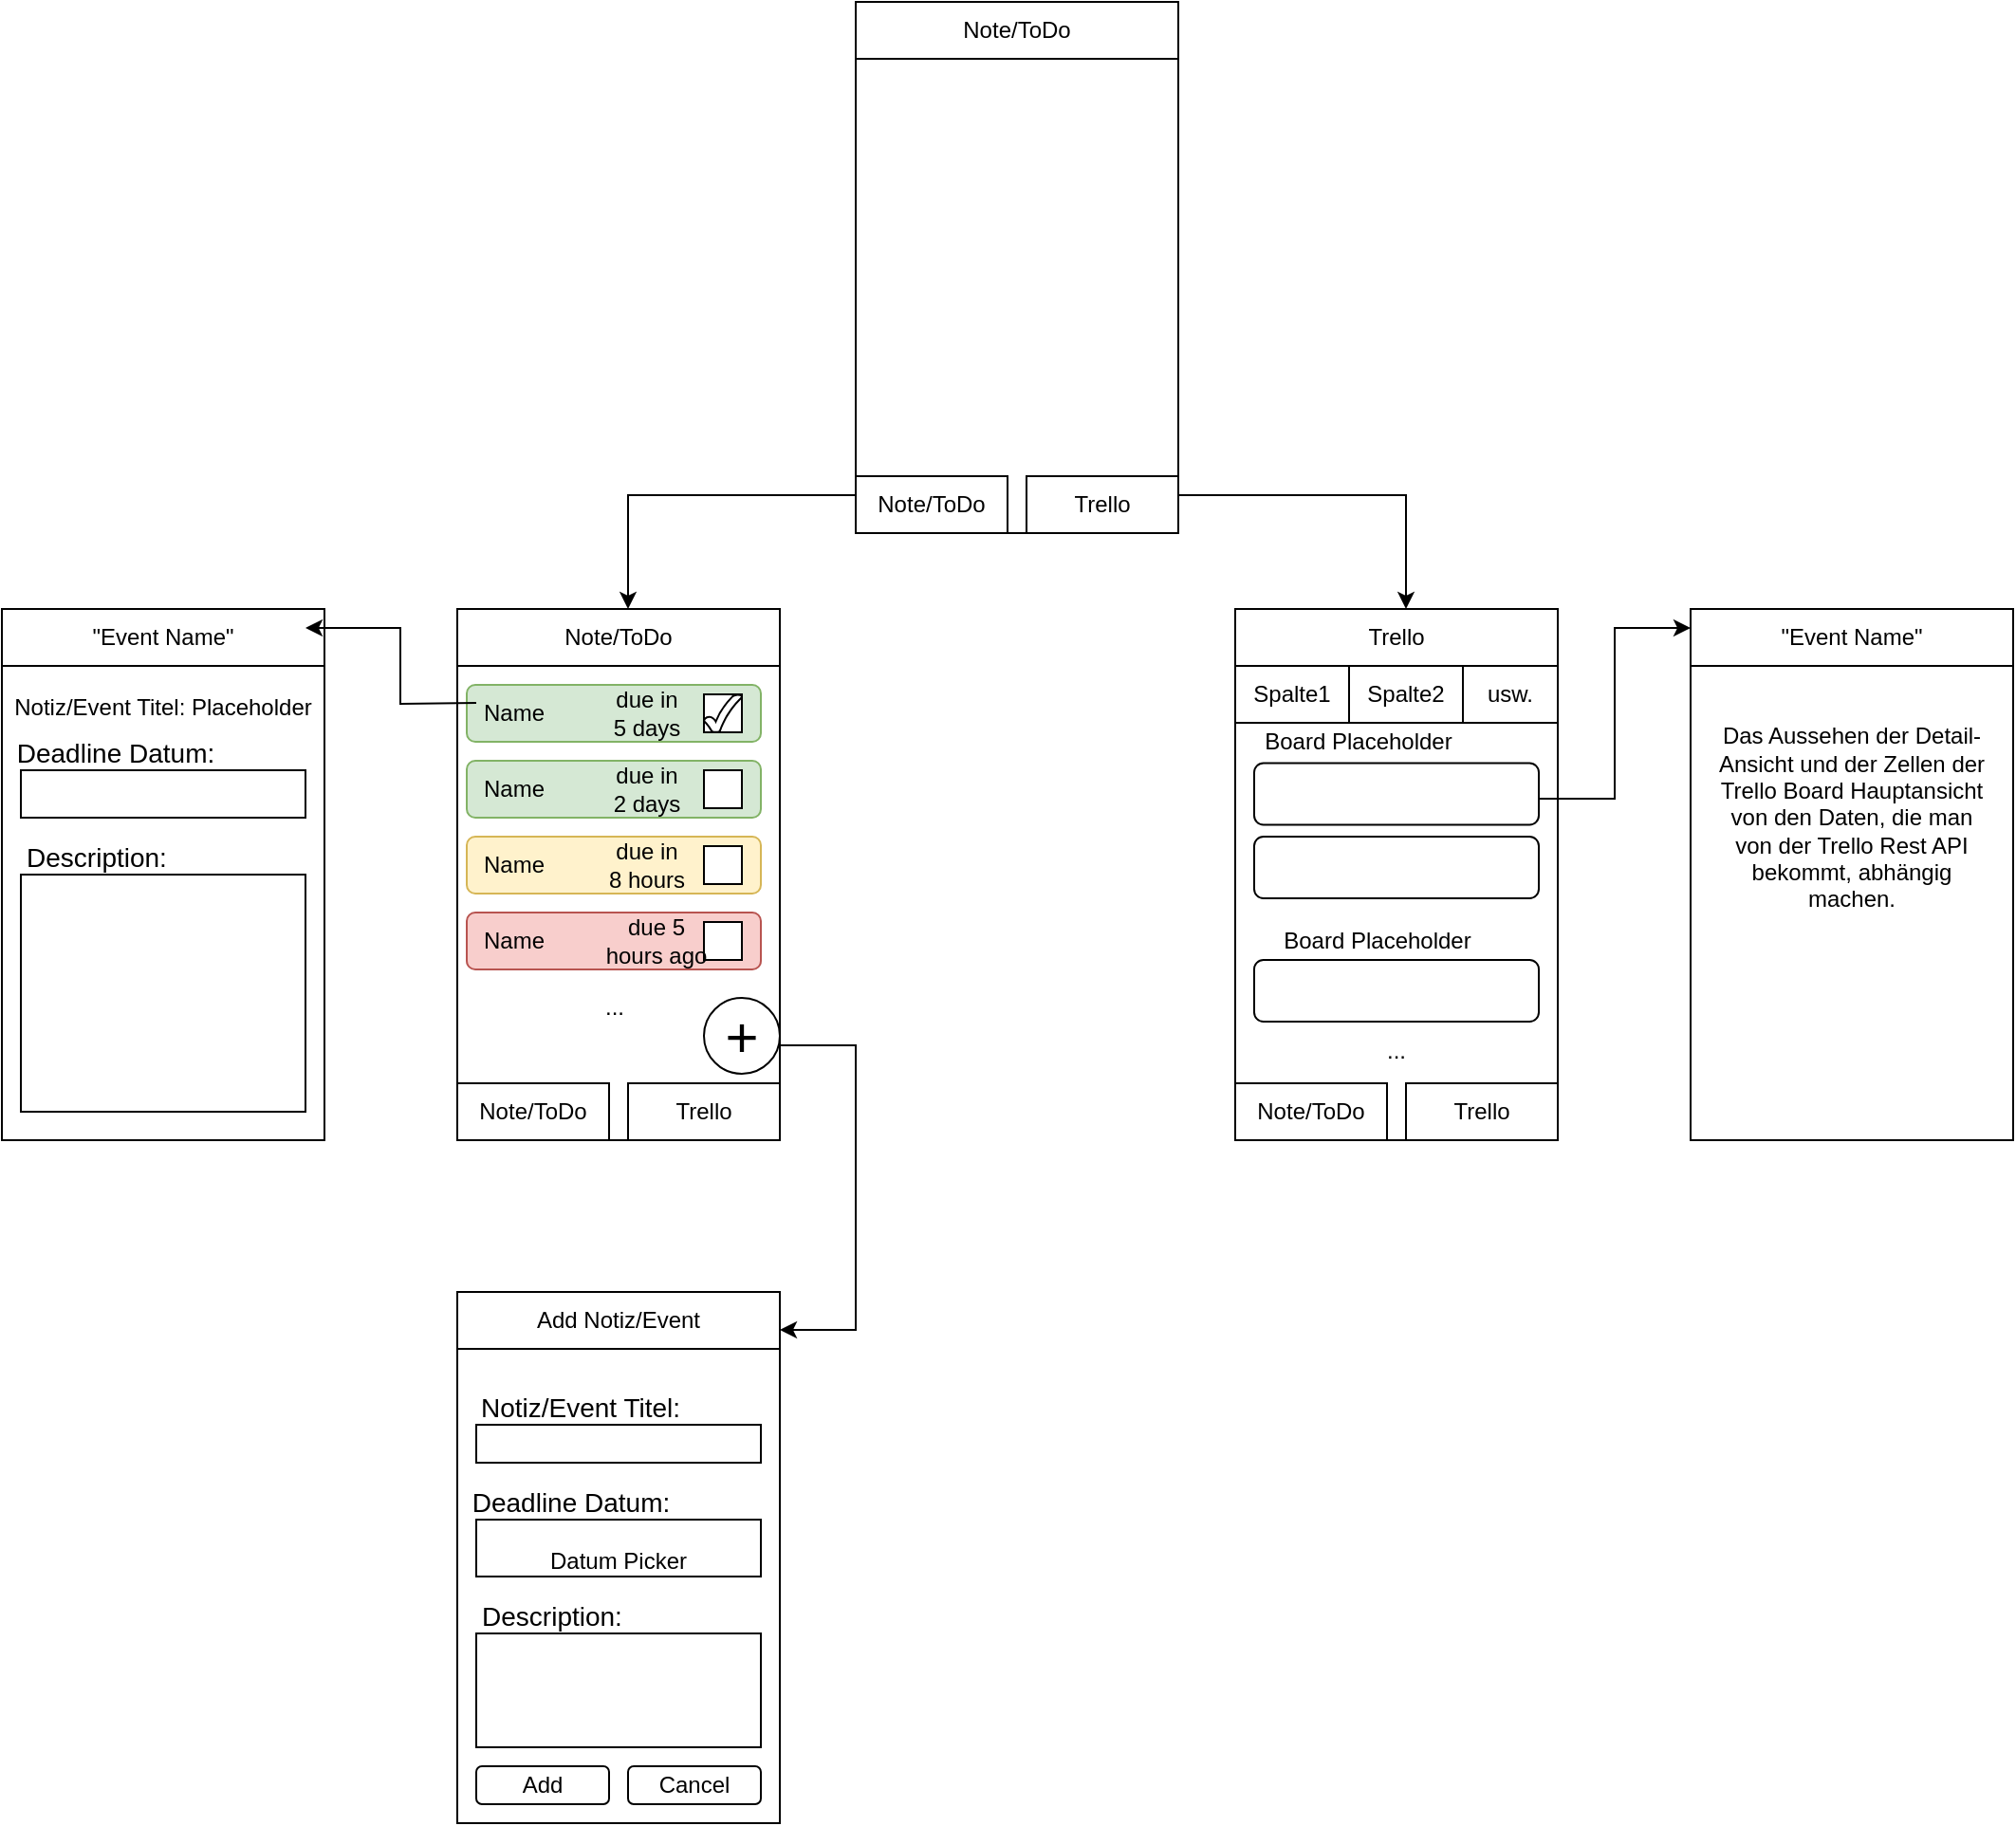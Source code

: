 <mxfile version="20.8.16" type="device"><diagram name="Seite-1" id="jWcDOdh2y6stGtRgAFEW"><mxGraphModel dx="1925" dy="820" grid="1" gridSize="10" guides="1" tooltips="1" connect="1" arrows="1" fold="1" page="1" pageScale="1" pageWidth="827" pageHeight="1169" math="0" shadow="0"><root><mxCell id="0"/><mxCell id="1" parent="0"/><mxCell id="178hl1e6oQy5_Q9UZKK4-3" value="" style="rounded=0;whiteSpace=wrap;html=1;" vertex="1" parent="1"><mxGeometry x="320" y="40" width="170" height="280" as="geometry"/></mxCell><mxCell id="178hl1e6oQy5_Q9UZKK4-4" value="Note/ToDo" style="rounded=0;whiteSpace=wrap;html=1;" vertex="1" parent="1"><mxGeometry x="320" y="40" width="170" height="30" as="geometry"/></mxCell><mxCell id="178hl1e6oQy5_Q9UZKK4-8" value="Note/ToDo" style="rounded=0;whiteSpace=wrap;html=1;" vertex="1" parent="1"><mxGeometry x="320" y="290" width="80" height="30" as="geometry"/></mxCell><mxCell id="178hl1e6oQy5_Q9UZKK4-11" value="Trello" style="rounded=0;whiteSpace=wrap;html=1;" vertex="1" parent="1"><mxGeometry x="410" y="290" width="80" height="30" as="geometry"/></mxCell><mxCell id="178hl1e6oQy5_Q9UZKK4-13" value="" style="rounded=0;whiteSpace=wrap;html=1;" vertex="1" parent="1"><mxGeometry x="520" y="360" width="170" height="280" as="geometry"/></mxCell><mxCell id="178hl1e6oQy5_Q9UZKK4-14" value="" style="rounded=0;whiteSpace=wrap;html=1;" vertex="1" parent="1"><mxGeometry x="110" y="360" width="170" height="280" as="geometry"/></mxCell><mxCell id="178hl1e6oQy5_Q9UZKK4-15" value="Note/ToDo" style="rounded=0;whiteSpace=wrap;html=1;" vertex="1" parent="1"><mxGeometry x="110" y="360" width="170" height="30" as="geometry"/></mxCell><mxCell id="178hl1e6oQy5_Q9UZKK4-16" value="Trello" style="rounded=0;whiteSpace=wrap;html=1;" vertex="1" parent="1"><mxGeometry x="520" y="360" width="170" height="30" as="geometry"/></mxCell><mxCell id="178hl1e6oQy5_Q9UZKK4-17" value="Note/ToDo" style="rounded=0;whiteSpace=wrap;html=1;" vertex="1" parent="1"><mxGeometry x="520" y="610" width="80" height="30" as="geometry"/></mxCell><mxCell id="178hl1e6oQy5_Q9UZKK4-18" value="Note/ToDo" style="rounded=0;whiteSpace=wrap;html=1;" vertex="1" parent="1"><mxGeometry x="110" y="610" width="80" height="30" as="geometry"/></mxCell><mxCell id="178hl1e6oQy5_Q9UZKK4-19" value="Trello" style="rounded=0;whiteSpace=wrap;html=1;" vertex="1" parent="1"><mxGeometry x="200" y="610" width="80" height="30" as="geometry"/></mxCell><mxCell id="178hl1e6oQy5_Q9UZKK4-20" value="Trello" style="rounded=0;whiteSpace=wrap;html=1;" vertex="1" parent="1"><mxGeometry x="610" y="610" width="80" height="30" as="geometry"/></mxCell><mxCell id="178hl1e6oQy5_Q9UZKK4-21" value="" style="endArrow=classic;html=1;rounded=0;" edge="1" parent="1"><mxGeometry width="50" height="50" relative="1" as="geometry"><mxPoint x="320" y="300" as="sourcePoint"/><mxPoint x="200" y="360" as="targetPoint"/><Array as="points"><mxPoint x="200" y="300"/></Array></mxGeometry></mxCell><mxCell id="178hl1e6oQy5_Q9UZKK4-22" value="" style="endArrow=classic;html=1;rounded=0;" edge="1" parent="1"><mxGeometry width="50" height="50" relative="1" as="geometry"><mxPoint x="490" y="300" as="sourcePoint"/><mxPoint x="610" y="360" as="targetPoint"/><Array as="points"><mxPoint x="610" y="300"/></Array></mxGeometry></mxCell><mxCell id="178hl1e6oQy5_Q9UZKK4-23" value="Spalte1" style="rounded=0;whiteSpace=wrap;html=1;" vertex="1" parent="1"><mxGeometry x="520" y="390" width="60" height="30" as="geometry"/></mxCell><mxCell id="178hl1e6oQy5_Q9UZKK4-24" value="Spalte2" style="rounded=0;whiteSpace=wrap;html=1;" vertex="1" parent="1"><mxGeometry x="580" y="390" width="60" height="30" as="geometry"/></mxCell><mxCell id="178hl1e6oQy5_Q9UZKK4-25" value="usw." style="rounded=0;whiteSpace=wrap;html=1;" vertex="1" parent="1"><mxGeometry x="640" y="390" width="50" height="30" as="geometry"/></mxCell><mxCell id="178hl1e6oQy5_Q9UZKK4-26" value="&lt;font style=&quot;font-size: 30px;&quot;&gt;+&lt;/font&gt;" style="ellipse;whiteSpace=wrap;html=1;aspect=fixed;" vertex="1" parent="1"><mxGeometry x="240" y="565" width="40" height="40" as="geometry"/></mxCell><mxCell id="178hl1e6oQy5_Q9UZKK4-28" value="" style="rounded=0;whiteSpace=wrap;html=1;" vertex="1" parent="1"><mxGeometry x="110" y="720" width="170" height="280" as="geometry"/></mxCell><mxCell id="178hl1e6oQy5_Q9UZKK4-29" value="Add Notiz/Event" style="rounded=0;whiteSpace=wrap;html=1;" vertex="1" parent="1"><mxGeometry x="110" y="720" width="170" height="30" as="geometry"/></mxCell><mxCell id="178hl1e6oQy5_Q9UZKK4-30" value="" style="endArrow=classic;html=1;rounded=0;fontSize=30;" edge="1" parent="1"><mxGeometry width="50" height="50" relative="1" as="geometry"><mxPoint x="280" y="590" as="sourcePoint"/><mxPoint x="280" y="740" as="targetPoint"/><Array as="points"><mxPoint x="320" y="590"/><mxPoint x="320" y="740"/></Array></mxGeometry></mxCell><mxCell id="178hl1e6oQy5_Q9UZKK4-31" value="" style="rounded=0;whiteSpace=wrap;html=1;fontSize=30;" vertex="1" parent="1"><mxGeometry x="120" y="790" width="150" height="20" as="geometry"/></mxCell><mxCell id="178hl1e6oQy5_Q9UZKK4-32" value="&lt;font style=&quot;font-size: 14px;&quot;&gt;Description:&lt;/font&gt;" style="text;html=1;strokeColor=none;fillColor=none;align=center;verticalAlign=middle;whiteSpace=wrap;rounded=0;fontSize=30;" vertex="1" parent="1"><mxGeometry x="120" y="870" width="80" height="30" as="geometry"/></mxCell><mxCell id="178hl1e6oQy5_Q9UZKK4-33" value="&lt;font style=&quot;font-size: 14px;&quot;&gt;Deadline Datum:&lt;/font&gt;" style="text;html=1;strokeColor=none;fillColor=none;align=center;verticalAlign=middle;whiteSpace=wrap;rounded=0;fontSize=30;" vertex="1" parent="1"><mxGeometry x="110" y="810" width="120" height="30" as="geometry"/></mxCell><mxCell id="178hl1e6oQy5_Q9UZKK4-34" value="&lt;font style=&quot;font-size: 14px;&quot;&gt;Notiz/Event Titel:&lt;/font&gt;" style="text;html=1;strokeColor=none;fillColor=none;align=center;verticalAlign=middle;whiteSpace=wrap;rounded=0;fontSize=30;" vertex="1" parent="1"><mxGeometry x="120" y="760" width="110" height="30" as="geometry"/></mxCell><mxCell id="178hl1e6oQy5_Q9UZKK4-36" value="&lt;font style=&quot;font-size: 12px;&quot;&gt;Datum Picker&lt;/font&gt;" style="rounded=0;whiteSpace=wrap;html=1;fontSize=30;" vertex="1" parent="1"><mxGeometry x="120" y="840" width="150" height="30" as="geometry"/></mxCell><mxCell id="178hl1e6oQy5_Q9UZKK4-37" value="" style="rounded=0;whiteSpace=wrap;html=1;fontSize=12;" vertex="1" parent="1"><mxGeometry x="120" y="900" width="150" height="60" as="geometry"/></mxCell><mxCell id="178hl1e6oQy5_Q9UZKK4-39" value="Add" style="rounded=1;whiteSpace=wrap;html=1;fontSize=12;" vertex="1" parent="1"><mxGeometry x="120" y="970" width="70" height="20" as="geometry"/></mxCell><mxCell id="178hl1e6oQy5_Q9UZKK4-40" value="Cancel" style="rounded=1;whiteSpace=wrap;html=1;fontSize=12;" vertex="1" parent="1"><mxGeometry x="200" y="970" width="70" height="20" as="geometry"/></mxCell><mxCell id="178hl1e6oQy5_Q9UZKK4-41" value="" style="rounded=1;whiteSpace=wrap;html=1;fontSize=12;fillColor=#d5e8d4;strokeColor=#82b366;" vertex="1" parent="1"><mxGeometry x="115" y="400" width="155" height="30" as="geometry"/></mxCell><mxCell id="178hl1e6oQy5_Q9UZKK4-42" value="" style="rounded=1;whiteSpace=wrap;html=1;fontSize=12;fillColor=#d5e8d4;strokeColor=#82b366;" vertex="1" parent="1"><mxGeometry x="115" y="440" width="155" height="30" as="geometry"/></mxCell><mxCell id="178hl1e6oQy5_Q9UZKK4-46" value="" style="rounded=1;whiteSpace=wrap;html=1;fontSize=12;fillColor=#fff2cc;strokeColor=#d6b656;" vertex="1" parent="1"><mxGeometry x="115" y="480" width="155" height="30" as="geometry"/></mxCell><mxCell id="178hl1e6oQy5_Q9UZKK4-47" value="" style="rounded=1;whiteSpace=wrap;html=1;fontSize=12;fillColor=#f8cecc;strokeColor=#b85450;" vertex="1" parent="1"><mxGeometry x="115" y="520" width="155" height="30" as="geometry"/></mxCell><mxCell id="178hl1e6oQy5_Q9UZKK4-48" value="..." style="text;html=1;strokeColor=none;fillColor=none;align=center;verticalAlign=middle;whiteSpace=wrap;rounded=0;fontSize=12;" vertex="1" parent="1"><mxGeometry x="162.5" y="555" width="60" height="30" as="geometry"/></mxCell><mxCell id="178hl1e6oQy5_Q9UZKK4-49" value="Name" style="text;html=1;strokeColor=none;fillColor=none;align=center;verticalAlign=middle;whiteSpace=wrap;rounded=0;fontSize=12;" vertex="1" parent="1"><mxGeometry x="110" y="400" width="60" height="30" as="geometry"/></mxCell><mxCell id="178hl1e6oQy5_Q9UZKK4-52" value="Name" style="text;html=1;strokeColor=none;fillColor=none;align=center;verticalAlign=middle;whiteSpace=wrap;rounded=0;fontSize=12;" vertex="1" parent="1"><mxGeometry x="110" y="520" width="60" height="30" as="geometry"/></mxCell><mxCell id="178hl1e6oQy5_Q9UZKK4-53" value="Name" style="text;html=1;strokeColor=none;fillColor=none;align=center;verticalAlign=middle;whiteSpace=wrap;rounded=0;fontSize=12;" vertex="1" parent="1"><mxGeometry x="110" y="480" width="60" height="30" as="geometry"/></mxCell><mxCell id="178hl1e6oQy5_Q9UZKK4-54" value="Name" style="text;html=1;strokeColor=none;fillColor=none;align=center;verticalAlign=middle;whiteSpace=wrap;rounded=0;fontSize=12;" vertex="1" parent="1"><mxGeometry x="110" y="440" width="60" height="30" as="geometry"/></mxCell><mxCell id="178hl1e6oQy5_Q9UZKK4-56" value="" style="rounded=0;whiteSpace=wrap;html=1;fontSize=12;" vertex="1" parent="1"><mxGeometry x="240" y="525" width="20" height="20" as="geometry"/></mxCell><mxCell id="178hl1e6oQy5_Q9UZKK4-57" value="" style="rounded=0;whiteSpace=wrap;html=1;fontSize=12;" vertex="1" parent="1"><mxGeometry x="240" y="485" width="20" height="20" as="geometry"/></mxCell><mxCell id="178hl1e6oQy5_Q9UZKK4-58" value="" style="rounded=0;whiteSpace=wrap;html=1;fontSize=12;" vertex="1" parent="1"><mxGeometry x="240" y="445" width="20" height="20" as="geometry"/></mxCell><mxCell id="178hl1e6oQy5_Q9UZKK4-59" value="" style="rounded=0;whiteSpace=wrap;html=1;fontSize=12;" vertex="1" parent="1"><mxGeometry x="240" y="405" width="20" height="20" as="geometry"/></mxCell><mxCell id="178hl1e6oQy5_Q9UZKK4-60" value="" style="verticalLabelPosition=bottom;verticalAlign=top;html=1;shape=mxgraph.basic.tick;fontSize=12;" vertex="1" parent="1"><mxGeometry x="240" y="405" width="20" height="20" as="geometry"/></mxCell><mxCell id="178hl1e6oQy5_Q9UZKK4-61" value="due in&lt;br&gt;8 hours" style="text;html=1;strokeColor=none;fillColor=none;align=center;verticalAlign=middle;whiteSpace=wrap;rounded=0;fontSize=12;" vertex="1" parent="1"><mxGeometry x="175" y="480" width="70" height="30" as="geometry"/></mxCell><mxCell id="178hl1e6oQy5_Q9UZKK4-62" value="due in &lt;br&gt;5 days" style="text;html=1;strokeColor=none;fillColor=none;align=center;verticalAlign=middle;whiteSpace=wrap;rounded=0;fontSize=12;" vertex="1" parent="1"><mxGeometry x="180" y="400" width="60" height="30" as="geometry"/></mxCell><mxCell id="178hl1e6oQy5_Q9UZKK4-63" value="due in&lt;br&gt;2 days" style="text;html=1;strokeColor=none;fillColor=none;align=center;verticalAlign=middle;whiteSpace=wrap;rounded=0;fontSize=12;" vertex="1" parent="1"><mxGeometry x="180" y="440" width="60" height="30" as="geometry"/></mxCell><mxCell id="178hl1e6oQy5_Q9UZKK4-65" value="due 5 hours ago" style="text;html=1;strokeColor=none;fillColor=none;align=center;verticalAlign=middle;whiteSpace=wrap;rounded=0;fontSize=12;" vertex="1" parent="1"><mxGeometry x="185" y="520" width="60" height="30" as="geometry"/></mxCell><mxCell id="178hl1e6oQy5_Q9UZKK4-67" value="" style="rounded=0;whiteSpace=wrap;html=1;" vertex="1" parent="1"><mxGeometry x="-130" y="360" width="170" height="280" as="geometry"/></mxCell><mxCell id="178hl1e6oQy5_Q9UZKK4-69" value="&quot;Event Name&quot;" style="rounded=0;whiteSpace=wrap;html=1;" vertex="1" parent="1"><mxGeometry x="-130" y="360" width="170" height="30" as="geometry"/></mxCell><mxCell id="178hl1e6oQy5_Q9UZKK4-70" value="" style="endArrow=classic;html=1;rounded=0;fontSize=12;" edge="1" parent="1"><mxGeometry width="50" height="50" relative="1" as="geometry"><mxPoint x="120" y="409.5" as="sourcePoint"/><mxPoint x="30" y="370" as="targetPoint"/><Array as="points"><mxPoint x="80" y="410"/><mxPoint x="80" y="370"/></Array></mxGeometry></mxCell><mxCell id="178hl1e6oQy5_Q9UZKK4-71" value="&lt;font style=&quot;font-size: 12px;&quot;&gt;Notiz/Event Titel: Placeholder&lt;/font&gt;" style="text;html=1;strokeColor=none;fillColor=none;align=center;verticalAlign=middle;whiteSpace=wrap;rounded=0;fontSize=30;" vertex="1" parent="1"><mxGeometry x="-130" y="390" width="170" height="30" as="geometry"/></mxCell><mxCell id="178hl1e6oQy5_Q9UZKK4-74" value="&lt;font style=&quot;font-size: 14px;&quot;&gt;Description:&lt;/font&gt;" style="text;html=1;strokeColor=none;fillColor=none;align=center;verticalAlign=middle;whiteSpace=wrap;rounded=0;fontSize=30;" vertex="1" parent="1"><mxGeometry x="-120" y="470" width="80" height="30" as="geometry"/></mxCell><mxCell id="178hl1e6oQy5_Q9UZKK4-76" value="" style="rounded=0;whiteSpace=wrap;html=1;fontSize=12;" vertex="1" parent="1"><mxGeometry x="-120" y="500" width="150" height="125" as="geometry"/></mxCell><mxCell id="178hl1e6oQy5_Q9UZKK4-77" value="&lt;font style=&quot;font-size: 14px;&quot;&gt;Deadline Datum:&lt;/font&gt;" style="text;html=1;strokeColor=none;fillColor=none;align=center;verticalAlign=middle;whiteSpace=wrap;rounded=0;fontSize=30;" vertex="1" parent="1"><mxGeometry x="-130" y="415" width="120" height="30" as="geometry"/></mxCell><mxCell id="178hl1e6oQy5_Q9UZKK4-78" value="" style="rounded=0;whiteSpace=wrap;html=1;fontSize=12;" vertex="1" parent="1"><mxGeometry x="-120" y="445" width="150" height="25" as="geometry"/></mxCell><mxCell id="178hl1e6oQy5_Q9UZKK4-79" value="" style="rounded=1;whiteSpace=wrap;html=1;fontSize=12;" vertex="1" parent="1"><mxGeometry x="530" y="480" width="150" height="32.5" as="geometry"/></mxCell><mxCell id="178hl1e6oQy5_Q9UZKK4-80" value="Board Placeholder" style="text;html=1;strokeColor=none;fillColor=none;align=center;verticalAlign=middle;whiteSpace=wrap;rounded=0;fontSize=12;" vertex="1" parent="1"><mxGeometry x="520" y="415" width="130" height="30" as="geometry"/></mxCell><mxCell id="178hl1e6oQy5_Q9UZKK4-81" value="" style="rounded=1;whiteSpace=wrap;html=1;fontSize=12;" vertex="1" parent="1"><mxGeometry x="530" y="441.25" width="150" height="32.5" as="geometry"/></mxCell><mxCell id="178hl1e6oQy5_Q9UZKK4-82" value="Board Placeholder" style="text;html=1;strokeColor=none;fillColor=none;align=center;verticalAlign=middle;whiteSpace=wrap;rounded=0;fontSize=12;" vertex="1" parent="1"><mxGeometry x="530" y="520" width="130" height="30" as="geometry"/></mxCell><mxCell id="178hl1e6oQy5_Q9UZKK4-83" value="" style="rounded=1;whiteSpace=wrap;html=1;fontSize=12;" vertex="1" parent="1"><mxGeometry x="530" y="545" width="150" height="32.5" as="geometry"/></mxCell><mxCell id="178hl1e6oQy5_Q9UZKK4-84" value="..." style="text;html=1;strokeColor=none;fillColor=none;align=center;verticalAlign=middle;whiteSpace=wrap;rounded=0;fontSize=12;" vertex="1" parent="1"><mxGeometry x="575" y="577.5" width="60" height="30" as="geometry"/></mxCell><mxCell id="178hl1e6oQy5_Q9UZKK4-85" value="" style="rounded=0;whiteSpace=wrap;html=1;" vertex="1" parent="1"><mxGeometry x="760" y="360" width="170" height="280" as="geometry"/></mxCell><mxCell id="178hl1e6oQy5_Q9UZKK4-86" value="&quot;Event Name&quot;" style="rounded=0;whiteSpace=wrap;html=1;" vertex="1" parent="1"><mxGeometry x="760" y="360" width="170" height="30" as="geometry"/></mxCell><mxCell id="178hl1e6oQy5_Q9UZKK4-87" value="" style="endArrow=classic;html=1;rounded=0;fontSize=12;" edge="1" parent="1"><mxGeometry width="50" height="50" relative="1" as="geometry"><mxPoint x="680" y="460" as="sourcePoint"/><mxPoint x="760" y="370" as="targetPoint"/><Array as="points"><mxPoint x="720" y="460"/><mxPoint x="720" y="370"/></Array></mxGeometry></mxCell><mxCell id="178hl1e6oQy5_Q9UZKK4-88" value="Das Aussehen der Detail-Ansicht und der Zellen der Trello Board Hauptansicht von den Daten, die man von der Trello Rest API bekommt, abhängig machen." style="text;html=1;strokeColor=none;fillColor=none;align=center;verticalAlign=middle;whiteSpace=wrap;rounded=0;fontSize=12;" vertex="1" parent="1"><mxGeometry x="770" y="400" width="150" height="140" as="geometry"/></mxCell></root></mxGraphModel></diagram></mxfile>